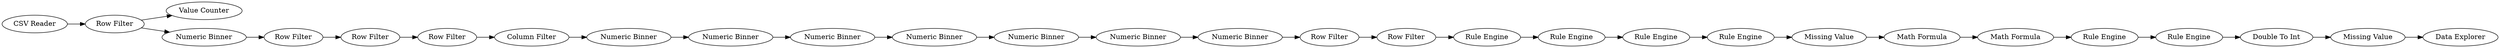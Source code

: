 digraph {
	"-6236796154125371500_8" [label="Row Filter"]
	"-6236796154125371500_10" [label="Value Counter"]
	"-6236796154125371500_28" [label="Data Explorer"]
	"-6236796154125371500_29" [label="Numeric Binner"]
	"-6236796154125371500_35" [label="Row Filter"]
	"-6236796154125371500_9" [label="Numeric Binner"]
	"-6236796154125371500_14" [label="Numeric Binner"]
	"-6236796154125371500_23" [label="Numeric Binner"]
	"-6236796154125371500_17" [label="Math Formula"]
	"-6236796154125371500_20" [label="Rule Engine"]
	"-6236796154125371500_30" [label="Numeric Binner"]
	"-6236796154125371500_36" [label="Numeric Binner"]
	"-6236796154125371500_38" [label="Row Filter"]
	"-6236796154125371500_16" [label="Missing Value"]
	"-6236796154125371500_33" [label="Rule Engine"]
	"-6236796154125371500_25" [label="Missing Value"]
	"-6236796154125371500_13" [label="Row Filter"]
	"-6236796154125371500_27" [label="Numeric Binner"]
	"-6236796154125371500_15" [label="Rule Engine"]
	"-6236796154125371500_24" [label="Rule Engine"]
	"-6236796154125371500_21" [label="Math Formula"]
	"-6236796154125371500_19" [label="Rule Engine"]
	"-6236796154125371500_11" [label="Row Filter"]
	"-6236796154125371500_37" [label="Row Filter"]
	"-6236796154125371500_26" [label="Double To Int"]
	"-6236796154125371500_18" [label="Rule Engine"]
	"-6236796154125371500_31" [label="Numeric Binner"]
	"-6236796154125371500_22" [label="CSV Reader"]
	"-6236796154125371500_12" [label="Column Filter"]
	"-6236796154125371500_18" -> "-6236796154125371500_19"
	"-6236796154125371500_19" -> "-6236796154125371500_20"
	"-6236796154125371500_15" -> "-6236796154125371500_18"
	"-6236796154125371500_12" -> "-6236796154125371500_23"
	"-6236796154125371500_27" -> "-6236796154125371500_31"
	"-6236796154125371500_9" -> "-6236796154125371500_11"
	"-6236796154125371500_8" -> "-6236796154125371500_10"
	"-6236796154125371500_8" -> "-6236796154125371500_9"
	"-6236796154125371500_20" -> "-6236796154125371500_16"
	"-6236796154125371500_31" -> "-6236796154125371500_29"
	"-6236796154125371500_33" -> "-6236796154125371500_26"
	"-6236796154125371500_17" -> "-6236796154125371500_21"
	"-6236796154125371500_22" -> "-6236796154125371500_8"
	"-6236796154125371500_29" -> "-6236796154125371500_14"
	"-6236796154125371500_35" -> "-6236796154125371500_12"
	"-6236796154125371500_38" -> "-6236796154125371500_15"
	"-6236796154125371500_36" -> "-6236796154125371500_37"
	"-6236796154125371500_23" -> "-6236796154125371500_30"
	"-6236796154125371500_24" -> "-6236796154125371500_33"
	"-6236796154125371500_21" -> "-6236796154125371500_24"
	"-6236796154125371500_14" -> "-6236796154125371500_36"
	"-6236796154125371500_16" -> "-6236796154125371500_17"
	"-6236796154125371500_25" -> "-6236796154125371500_28"
	"-6236796154125371500_37" -> "-6236796154125371500_38"
	"-6236796154125371500_11" -> "-6236796154125371500_13"
	"-6236796154125371500_26" -> "-6236796154125371500_25"
	"-6236796154125371500_13" -> "-6236796154125371500_35"
	"-6236796154125371500_30" -> "-6236796154125371500_27"
	rankdir=LR
}
